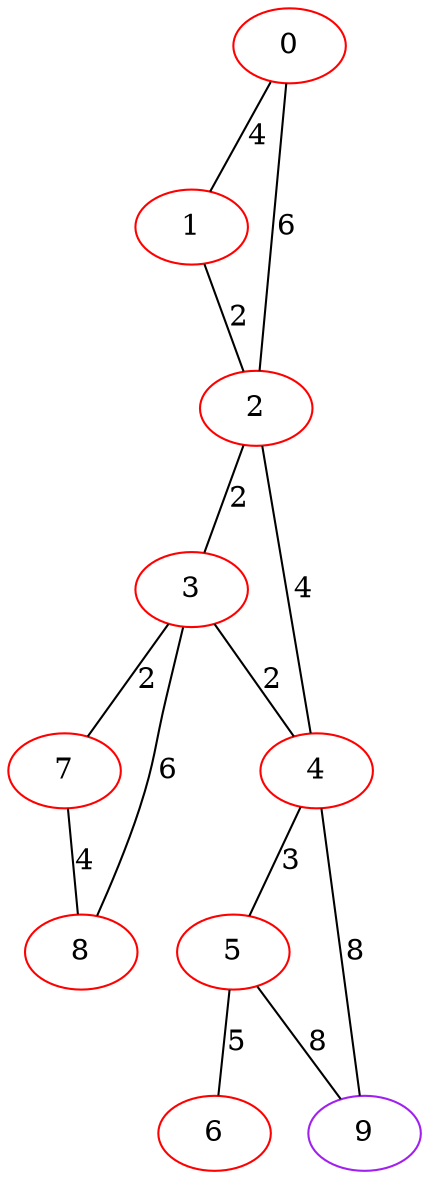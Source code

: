 graph "" {
0 [color=red, weight=1];
1 [color=red, weight=1];
2 [color=red, weight=1];
3 [color=red, weight=1];
4 [color=red, weight=1];
5 [color=red, weight=1];
6 [color=red, weight=1];
7 [color=red, weight=1];
8 [color=red, weight=1];
9 [color=purple, weight=4];
0 -- 1  [key=0, label=4];
0 -- 2  [key=0, label=6];
1 -- 2  [key=0, label=2];
2 -- 3  [key=0, label=2];
2 -- 4  [key=0, label=4];
3 -- 8  [key=0, label=6];
3 -- 4  [key=0, label=2];
3 -- 7  [key=0, label=2];
4 -- 9  [key=0, label=8];
4 -- 5  [key=0, label=3];
5 -- 9  [key=0, label=8];
5 -- 6  [key=0, label=5];
7 -- 8  [key=0, label=4];
}
